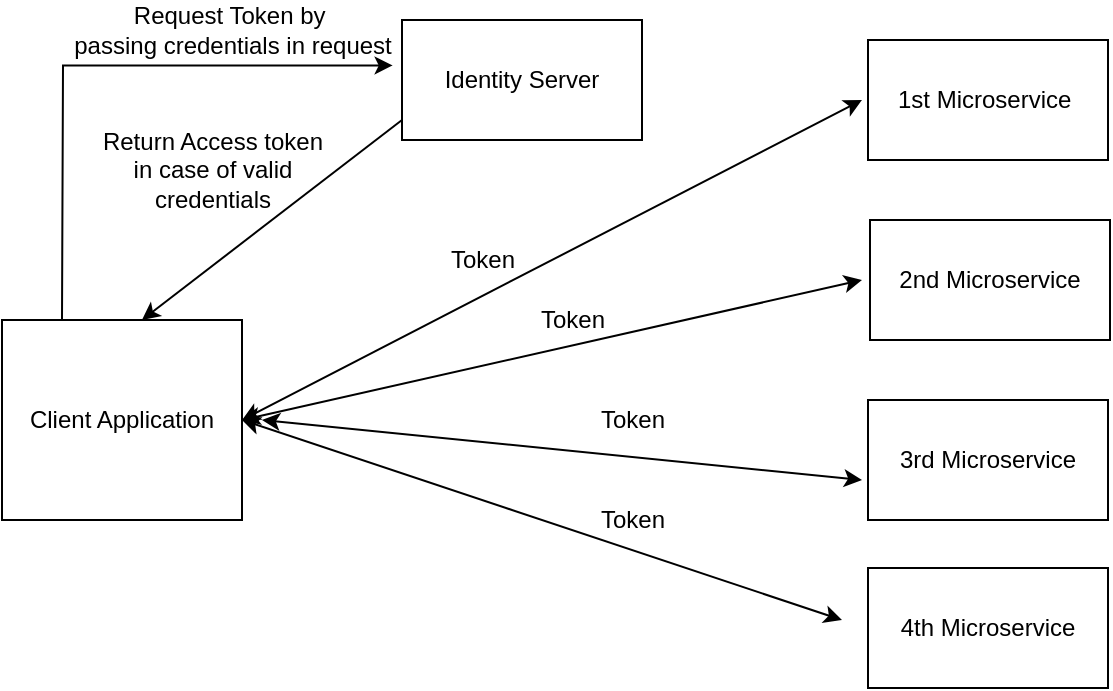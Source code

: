 <mxfile version="17.4.0" type="github">
  <diagram id="Edgup79GKKE9PIc2xaaE" name="Page-1">
    <mxGraphModel dx="1248" dy="677" grid="1" gridSize="10" guides="1" tooltips="1" connect="1" arrows="1" fold="1" page="1" pageScale="1" pageWidth="1169" pageHeight="827" math="0" shadow="0">
      <root>
        <mxCell id="0" />
        <mxCell id="1" parent="0" />
        <mxCell id="m4aUaqftkgkUH58dzJB9-1" value="Client Application" style="rounded=0;whiteSpace=wrap;html=1;" vertex="1" parent="1">
          <mxGeometry x="370" y="230" width="120" height="100" as="geometry" />
        </mxCell>
        <mxCell id="m4aUaqftkgkUH58dzJB9-2" value="Identity Server" style="rounded=0;whiteSpace=wrap;html=1;" vertex="1" parent="1">
          <mxGeometry x="570" y="80" width="120" height="60" as="geometry" />
        </mxCell>
        <mxCell id="m4aUaqftkgkUH58dzJB9-3" value="" style="endArrow=none;startArrow=classic;html=1;rounded=0;edgeStyle=orthogonalEdgeStyle;exitX=-0.039;exitY=0.379;exitDx=0;exitDy=0;exitPerimeter=0;startFill=1;endFill=0;" edge="1" parent="1" source="m4aUaqftkgkUH58dzJB9-2">
          <mxGeometry width="50" height="50" relative="1" as="geometry">
            <mxPoint x="480" y="100" as="sourcePoint" />
            <mxPoint x="400" y="230" as="targetPoint" />
          </mxGeometry>
        </mxCell>
        <mxCell id="m4aUaqftkgkUH58dzJB9-4" value="Request Token by&amp;nbsp;&lt;br&gt;passing credentials in request&lt;br&gt;" style="text;html=1;align=center;verticalAlign=middle;resizable=0;points=[];autosize=1;strokeColor=none;fillColor=none;" vertex="1" parent="1">
          <mxGeometry x="400" y="70" width="170" height="30" as="geometry" />
        </mxCell>
        <mxCell id="m4aUaqftkgkUH58dzJB9-7" value="" style="endArrow=none;html=1;rounded=0;exitX=0.583;exitY=0;exitDx=0;exitDy=0;exitPerimeter=0;startArrow=classic;startFill=1;endFill=0;" edge="1" parent="1" source="m4aUaqftkgkUH58dzJB9-1">
          <mxGeometry width="50" height="50" relative="1" as="geometry">
            <mxPoint x="520" y="180" as="sourcePoint" />
            <mxPoint x="570" y="130" as="targetPoint" />
          </mxGeometry>
        </mxCell>
        <mxCell id="m4aUaqftkgkUH58dzJB9-8" value="Return Access token&lt;br&gt;in case of valid&lt;br&gt;credentials" style="text;html=1;align=center;verticalAlign=middle;resizable=0;points=[];autosize=1;strokeColor=none;fillColor=none;" vertex="1" parent="1">
          <mxGeometry x="410" y="130" width="130" height="50" as="geometry" />
        </mxCell>
        <mxCell id="m4aUaqftkgkUH58dzJB9-10" value="&lt;span&gt;2nd Microservice&lt;/span&gt;&lt;span&gt;	&lt;/span&gt;" style="rounded=0;whiteSpace=wrap;html=1;" vertex="1" parent="1">
          <mxGeometry x="804" y="180" width="120" height="60" as="geometry" />
        </mxCell>
        <mxCell id="m4aUaqftkgkUH58dzJB9-11" value="&lt;span&gt;3rd Microservice&lt;/span&gt;&lt;span&gt;	&lt;/span&gt;" style="rounded=0;whiteSpace=wrap;html=1;" vertex="1" parent="1">
          <mxGeometry x="803" y="270" width="120" height="60" as="geometry" />
        </mxCell>
        <mxCell id="m4aUaqftkgkUH58dzJB9-12" value="&lt;span&gt;4th Microservice&lt;/span&gt;&lt;span&gt;	&lt;/span&gt;" style="rounded=0;whiteSpace=wrap;html=1;" vertex="1" parent="1">
          <mxGeometry x="803" y="354" width="120" height="60" as="geometry" />
        </mxCell>
        <mxCell id="m4aUaqftkgkUH58dzJB9-13" value="1st&amp;nbsp;Microservice&lt;span style=&quot;white-space: pre&quot;&gt;	&lt;/span&gt;" style="rounded=0;whiteSpace=wrap;html=1;" vertex="1" parent="1">
          <mxGeometry x="803" y="90" width="120" height="60" as="geometry" />
        </mxCell>
        <mxCell id="m4aUaqftkgkUH58dzJB9-14" value="" style="endArrow=classic;startArrow=classic;html=1;rounded=0;" edge="1" parent="1">
          <mxGeometry width="50" height="50" relative="1" as="geometry">
            <mxPoint x="490" y="280" as="sourcePoint" />
            <mxPoint x="800" y="120" as="targetPoint" />
          </mxGeometry>
        </mxCell>
        <mxCell id="m4aUaqftkgkUH58dzJB9-15" value="" style="endArrow=classic;startArrow=classic;html=1;rounded=0;" edge="1" parent="1">
          <mxGeometry width="50" height="50" relative="1" as="geometry">
            <mxPoint x="490" y="280" as="sourcePoint" />
            <mxPoint x="800" y="210" as="targetPoint" />
          </mxGeometry>
        </mxCell>
        <mxCell id="m4aUaqftkgkUH58dzJB9-16" value="" style="endArrow=classic;startArrow=classic;html=1;rounded=0;" edge="1" parent="1">
          <mxGeometry width="50" height="50" relative="1" as="geometry">
            <mxPoint x="500" y="280" as="sourcePoint" />
            <mxPoint x="800" y="310" as="targetPoint" />
          </mxGeometry>
        </mxCell>
        <mxCell id="m4aUaqftkgkUH58dzJB9-17" value="" style="endArrow=classic;startArrow=classic;html=1;rounded=0;" edge="1" parent="1">
          <mxGeometry width="50" height="50" relative="1" as="geometry">
            <mxPoint x="490" y="280" as="sourcePoint" />
            <mxPoint x="790" y="380" as="targetPoint" />
          </mxGeometry>
        </mxCell>
        <mxCell id="m4aUaqftkgkUH58dzJB9-22" value="Token" style="text;html=1;align=center;verticalAlign=middle;resizable=0;points=[];autosize=1;strokeColor=none;fillColor=none;" vertex="1" parent="1">
          <mxGeometry x="585" y="190" width="50" height="20" as="geometry" />
        </mxCell>
        <mxCell id="m4aUaqftkgkUH58dzJB9-23" value="Token" style="text;html=1;align=center;verticalAlign=middle;resizable=0;points=[];autosize=1;strokeColor=none;fillColor=none;" vertex="1" parent="1">
          <mxGeometry x="630" y="220" width="50" height="20" as="geometry" />
        </mxCell>
        <mxCell id="m4aUaqftkgkUH58dzJB9-24" value="Token" style="text;html=1;align=center;verticalAlign=middle;resizable=0;points=[];autosize=1;strokeColor=none;fillColor=none;" vertex="1" parent="1">
          <mxGeometry x="660" y="270" width="50" height="20" as="geometry" />
        </mxCell>
        <mxCell id="m4aUaqftkgkUH58dzJB9-25" value="Token" style="text;html=1;align=center;verticalAlign=middle;resizable=0;points=[];autosize=1;strokeColor=none;fillColor=none;" vertex="1" parent="1">
          <mxGeometry x="660" y="320" width="50" height="20" as="geometry" />
        </mxCell>
      </root>
    </mxGraphModel>
  </diagram>
</mxfile>
